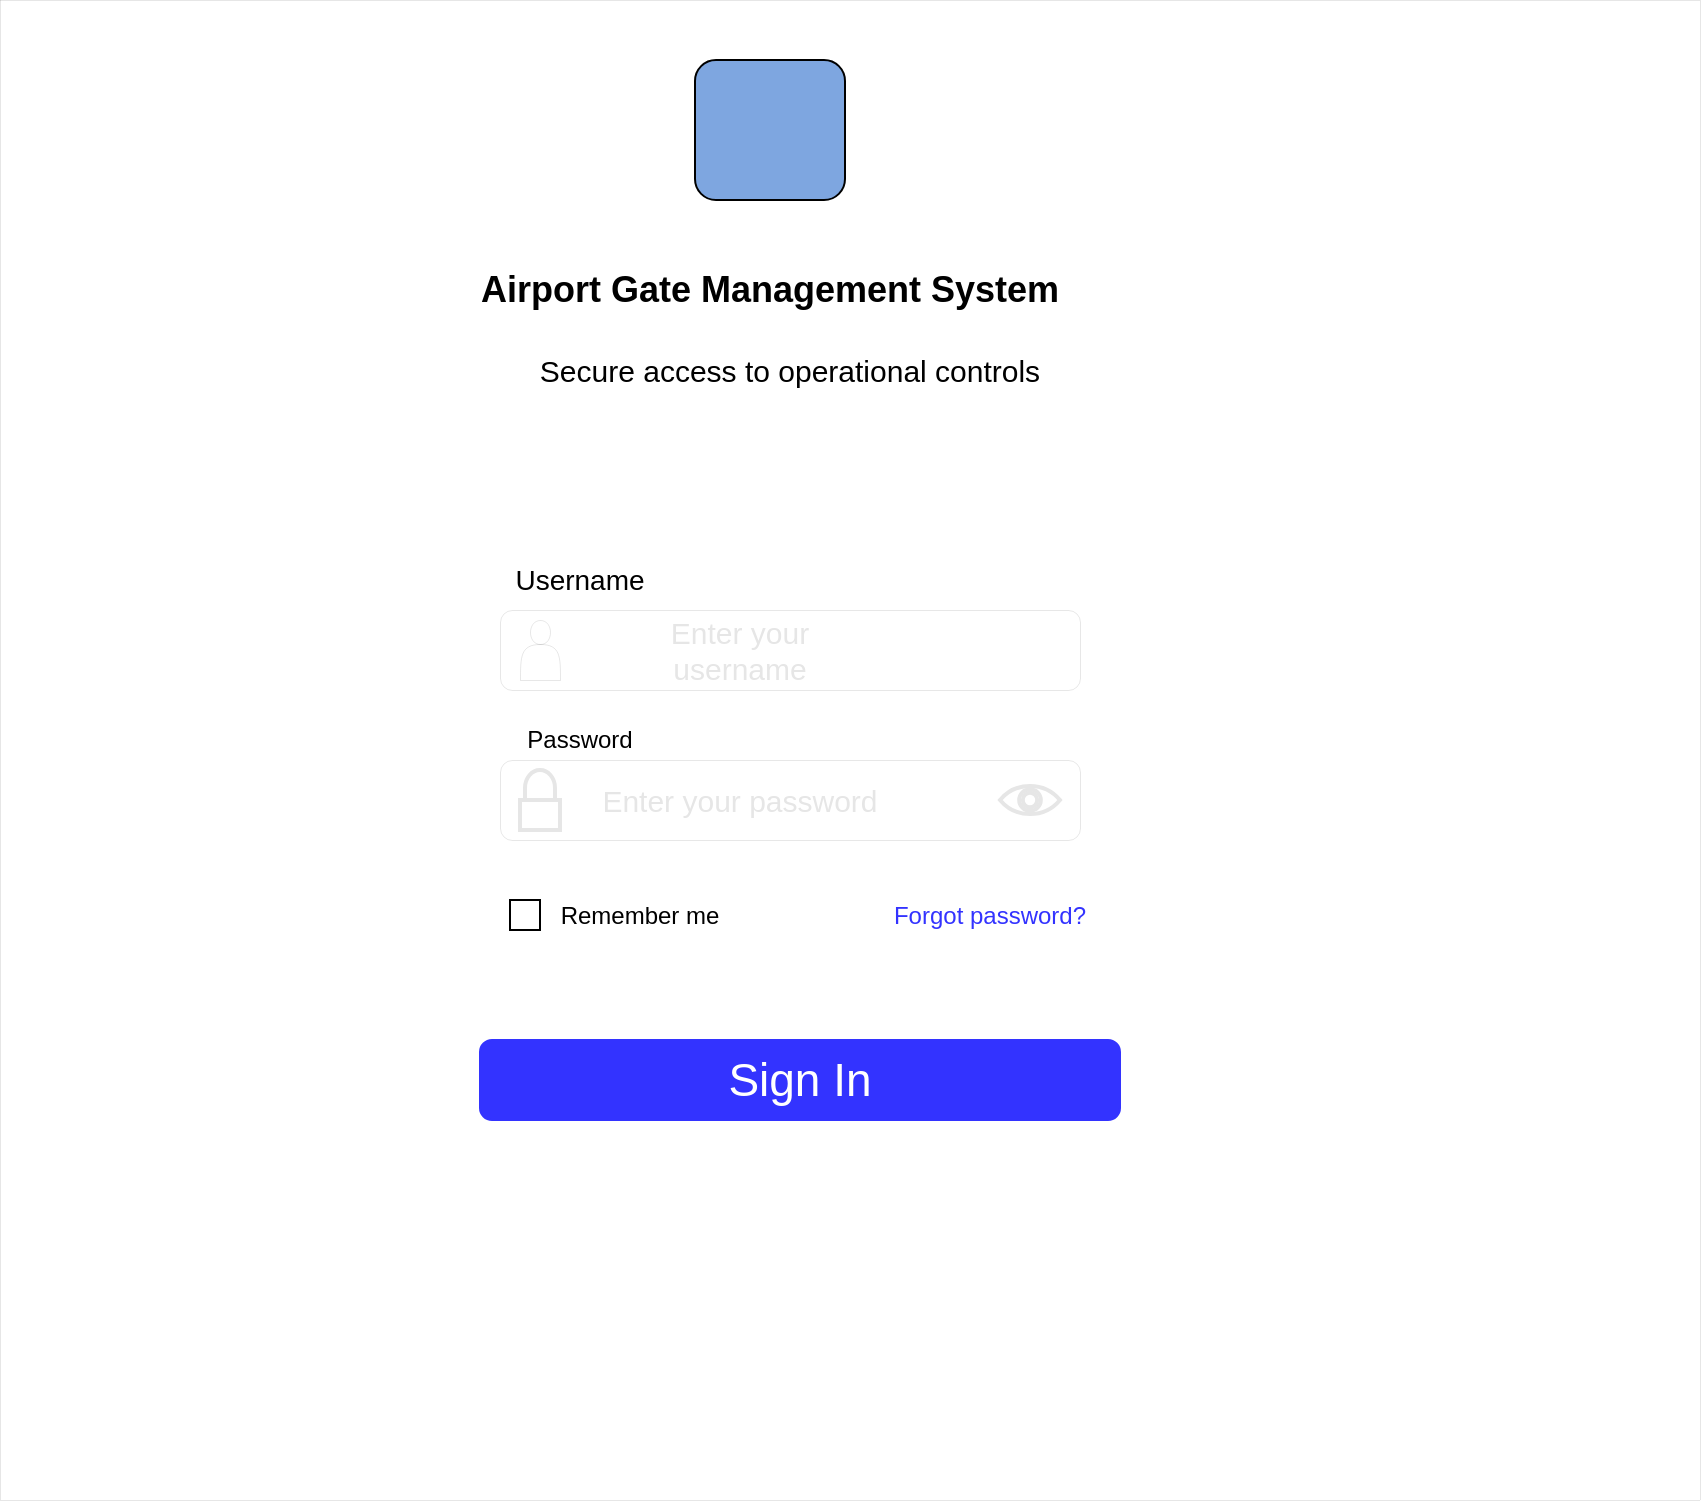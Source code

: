 <mxfile version="26.0.5">
  <diagram name="Page-1" id="zIDKdJkZR7gG3NfZ2AKr">
    <mxGraphModel dx="2060" dy="1091" grid="1" gridSize="10" guides="1" tooltips="1" connect="1" arrows="1" fold="1" page="1" pageScale="1" pageWidth="850" pageHeight="1100" math="0" shadow="0">
      <root>
        <mxCell id="0" />
        <mxCell id="1" parent="0" />
        <mxCell id="hCucOo2nUfCs66jP8MKl-1" value="" style="rounded=0;whiteSpace=wrap;html=1;strokeWidth=0;" vertex="1" parent="1">
          <mxGeometry x="120" y="70" width="850" height="750" as="geometry" />
        </mxCell>
        <mxCell id="hCucOo2nUfCs66jP8MKl-4" value="" style="rounded=1;whiteSpace=wrap;html=1;fillColor=#7EA6E0;" vertex="1" parent="1">
          <mxGeometry x="467.5" y="100" width="75" height="70" as="geometry" />
        </mxCell>
        <mxCell id="hCucOo2nUfCs66jP8MKl-5" value="" style="shape=image;html=1;verticalAlign=top;verticalLabelPosition=bottom;labelBackgroundColor=#ffffff;imageAspect=0;aspect=fixed;image=https://cdn4.iconfinder.com/data/icons/social-media-and-logos-11/32/Logo_telegram_Airplane_Air_plane_paper_airplane-33-128.png" vertex="1" parent="1">
          <mxGeometry x="475" y="105" width="60" height="60" as="geometry" />
        </mxCell>
        <mxCell id="hCucOo2nUfCs66jP8MKl-6" value="&lt;b&gt;&lt;font style=&quot;font-size: 18px;&quot;&gt;Airport Gate Management System&lt;/font&gt;&lt;/b&gt;" style="text;strokeColor=none;align=center;fillColor=none;html=1;verticalAlign=middle;whiteSpace=wrap;rounded=0;" vertex="1" parent="1">
          <mxGeometry x="350" y="200" width="310" height="30" as="geometry" />
        </mxCell>
        <mxCell id="hCucOo2nUfCs66jP8MKl-7" value="&lt;font style=&quot;font-size: 14px;&quot;&gt;Username&lt;/font&gt;" style="text;strokeColor=none;align=center;fillColor=none;html=1;verticalAlign=middle;whiteSpace=wrap;rounded=0;" vertex="1" parent="1">
          <mxGeometry x="360" y="345" width="100" height="30" as="geometry" />
        </mxCell>
        <mxCell id="hCucOo2nUfCs66jP8MKl-8" value="&lt;font style=&quot;font-size: 15px;&quot;&gt;Secure access to operational controls&lt;br&gt;&lt;/font&gt;" style="text;strokeColor=none;align=center;fillColor=none;html=1;verticalAlign=middle;whiteSpace=wrap;rounded=0;" vertex="1" parent="1">
          <mxGeometry x="360" y="240" width="310" height="30" as="geometry" />
        </mxCell>
        <mxCell id="hCucOo2nUfCs66jP8MKl-10" value="" style="rounded=1;whiteSpace=wrap;html=1;strokeWidth=0;" vertex="1" parent="1">
          <mxGeometry x="370" y="375" width="290" height="40" as="geometry" />
        </mxCell>
        <mxCell id="hCucOo2nUfCs66jP8MKl-9" value="" style="shape=actor;whiteSpace=wrap;html=1;strokeWidth=0;" vertex="1" parent="1">
          <mxGeometry x="380" y="380" width="20" height="30" as="geometry" />
        </mxCell>
        <mxCell id="hCucOo2nUfCs66jP8MKl-11" value="&lt;font style=&quot;font-size: 15px; color: rgb(230, 230, 230);&quot;&gt;Enter your username&lt;/font&gt;" style="text;strokeColor=none;align=center;fillColor=none;html=1;verticalAlign=middle;whiteSpace=wrap;rounded=0;strokeWidth=0;" vertex="1" parent="1">
          <mxGeometry x="420" y="380" width="140" height="30" as="geometry" />
        </mxCell>
        <mxCell id="hCucOo2nUfCs66jP8MKl-12" value="" style="rounded=1;whiteSpace=wrap;html=1;strokeWidth=0;" vertex="1" parent="1">
          <mxGeometry x="370" y="450" width="290" height="40" as="geometry" />
        </mxCell>
        <mxCell id="hCucOo2nUfCs66jP8MKl-14" value="&lt;font style=&quot;font-size: 15px; color: rgb(230, 230, 230);&quot;&gt;Enter your password&lt;br&gt;&lt;/font&gt;" style="text;strokeColor=none;align=center;fillColor=none;html=1;verticalAlign=middle;whiteSpace=wrap;rounded=0;strokeWidth=0;" vertex="1" parent="1">
          <mxGeometry x="420" y="455" width="140" height="30" as="geometry" />
        </mxCell>
        <mxCell id="hCucOo2nUfCs66jP8MKl-15" value="" style="html=1;verticalLabelPosition=bottom;align=center;labelBackgroundColor=#ffffff;verticalAlign=top;strokeWidth=2;strokeColor=#E6E6E6;shadow=0;dashed=0;shape=mxgraph.ios7.icons.locked;" vertex="1" parent="1">
          <mxGeometry x="380" y="455" width="20" height="30" as="geometry" />
        </mxCell>
        <mxCell id="hCucOo2nUfCs66jP8MKl-16" value="Password" style="text;strokeColor=none;align=center;fillColor=none;html=1;verticalAlign=middle;whiteSpace=wrap;rounded=0;" vertex="1" parent="1">
          <mxGeometry x="360" y="425" width="100" height="30" as="geometry" />
        </mxCell>
        <mxCell id="hCucOo2nUfCs66jP8MKl-17" value="" style="html=1;verticalLabelPosition=bottom;align=center;labelBackgroundColor=#ffffff;verticalAlign=top;strokeWidth=2;strokeColor=#E6E6E6;shadow=0;dashed=0;shape=mxgraph.ios7.icons.eye;" vertex="1" parent="1">
          <mxGeometry x="620" y="462.95" width="30" height="14.1" as="geometry" />
        </mxCell>
        <mxCell id="hCucOo2nUfCs66jP8MKl-18" value="" style="whiteSpace=wrap;html=1;aspect=fixed;" vertex="1" parent="1">
          <mxGeometry x="375" y="520" width="15" height="15" as="geometry" />
        </mxCell>
        <mxCell id="hCucOo2nUfCs66jP8MKl-19" value="Remember me" style="text;strokeColor=none;align=center;fillColor=none;html=1;verticalAlign=middle;whiteSpace=wrap;rounded=0;" vertex="1" parent="1">
          <mxGeometry x="390" y="512.5" width="100" height="30" as="geometry" />
        </mxCell>
        <mxCell id="hCucOo2nUfCs66jP8MKl-20" value="&lt;span style=&quot;color: rgb(51, 51, 255);&quot;&gt;Forgot password?&lt;/span&gt;" style="text;strokeColor=none;align=center;fillColor=none;html=1;verticalAlign=middle;whiteSpace=wrap;rounded=0;" vertex="1" parent="1">
          <mxGeometry x="560" y="512.5" width="110" height="30" as="geometry" />
        </mxCell>
        <mxCell id="hCucOo2nUfCs66jP8MKl-21" value="&lt;font style=&quot;font-size: 23px;&quot;&gt;&lt;span style=&quot;color: rgb(255, 255, 255);&quot;&gt;Sign In&lt;/span&gt;&lt;/font&gt;" style="rounded=1;whiteSpace=wrap;html=1;strokeColor=#3333FF;fillColor=#3333FF;" vertex="1" parent="1">
          <mxGeometry x="360" y="590" width="320" height="40" as="geometry" />
        </mxCell>
      </root>
    </mxGraphModel>
  </diagram>
</mxfile>
